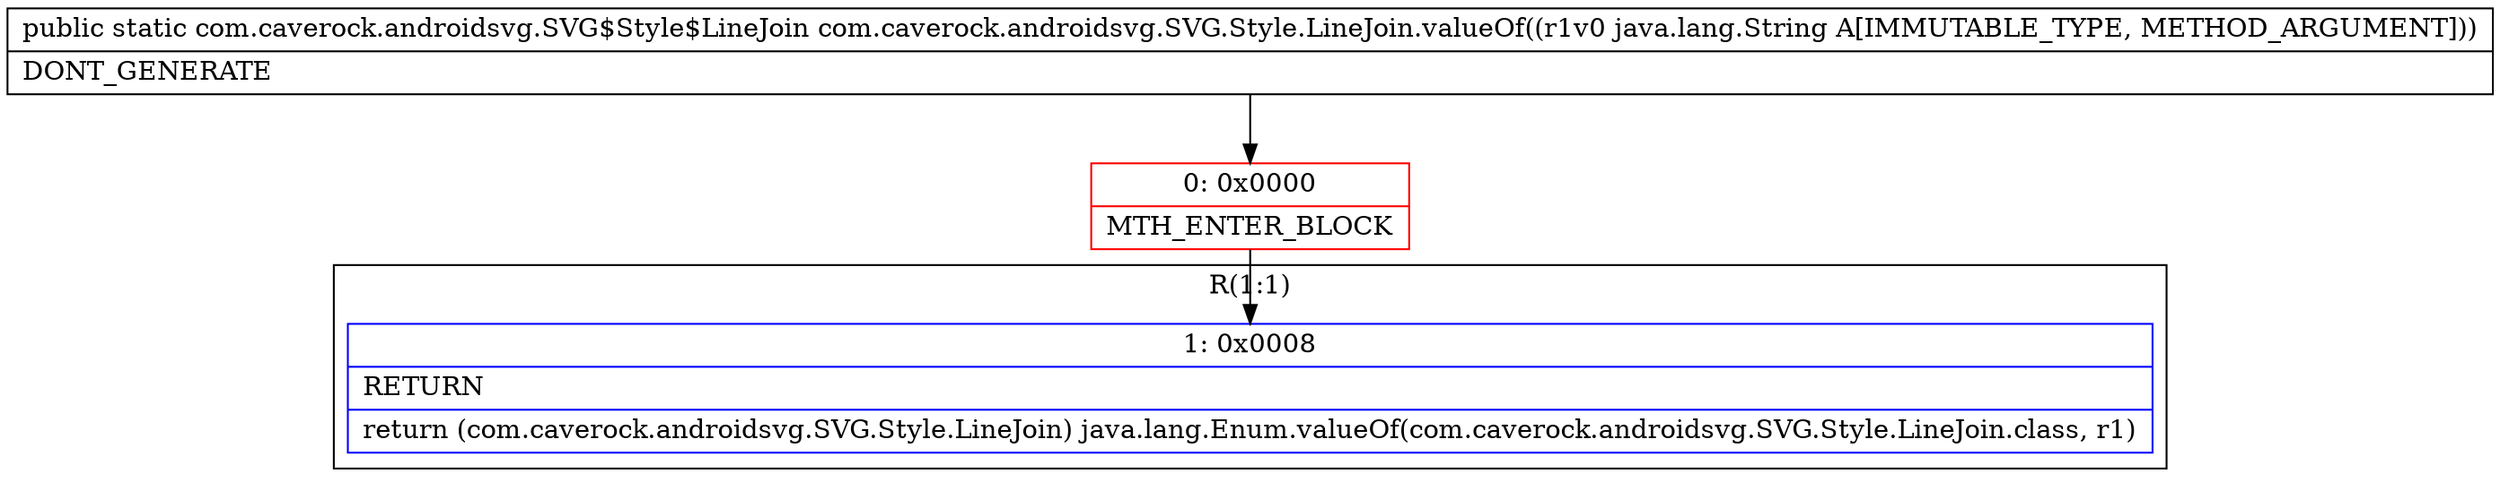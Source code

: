 digraph "CFG forcom.caverock.androidsvg.SVG.Style.LineJoin.valueOf(Ljava\/lang\/String;)Lcom\/caverock\/androidsvg\/SVG$Style$LineJoin;" {
subgraph cluster_Region_497163960 {
label = "R(1:1)";
node [shape=record,color=blue];
Node_1 [shape=record,label="{1\:\ 0x0008|RETURN\l|return (com.caverock.androidsvg.SVG.Style.LineJoin) java.lang.Enum.valueOf(com.caverock.androidsvg.SVG.Style.LineJoin.class, r1)\l}"];
}
Node_0 [shape=record,color=red,label="{0\:\ 0x0000|MTH_ENTER_BLOCK\l}"];
MethodNode[shape=record,label="{public static com.caverock.androidsvg.SVG$Style$LineJoin com.caverock.androidsvg.SVG.Style.LineJoin.valueOf((r1v0 java.lang.String A[IMMUTABLE_TYPE, METHOD_ARGUMENT]))  | DONT_GENERATE\l}"];
MethodNode -> Node_0;
Node_0 -> Node_1;
}

